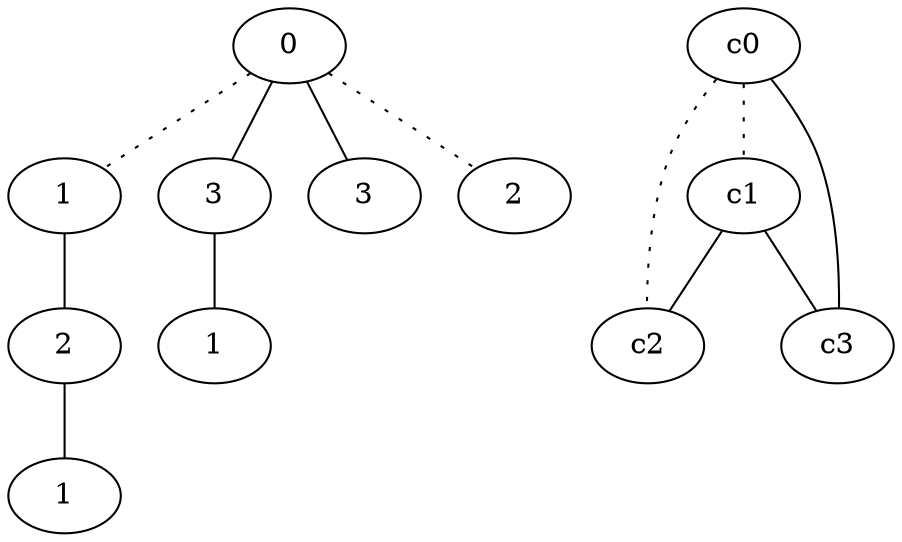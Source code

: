 graph {
a0[label=0];
a1[label=1];
a2[label=2];
a3[label=1];
a4[label=3];
a5[label=1];
a6[label=3];
a7[label=2];
a0 -- a1 [style=dotted];
a0 -- a4;
a0 -- a6;
a0 -- a7 [style=dotted];
a1 -- a2;
a2 -- a3;
a4 -- a5;
c0 -- c1 [style=dotted];
c0 -- c2 [style=dotted];
c0 -- c3;
c1 -- c2;
c1 -- c3;
}
